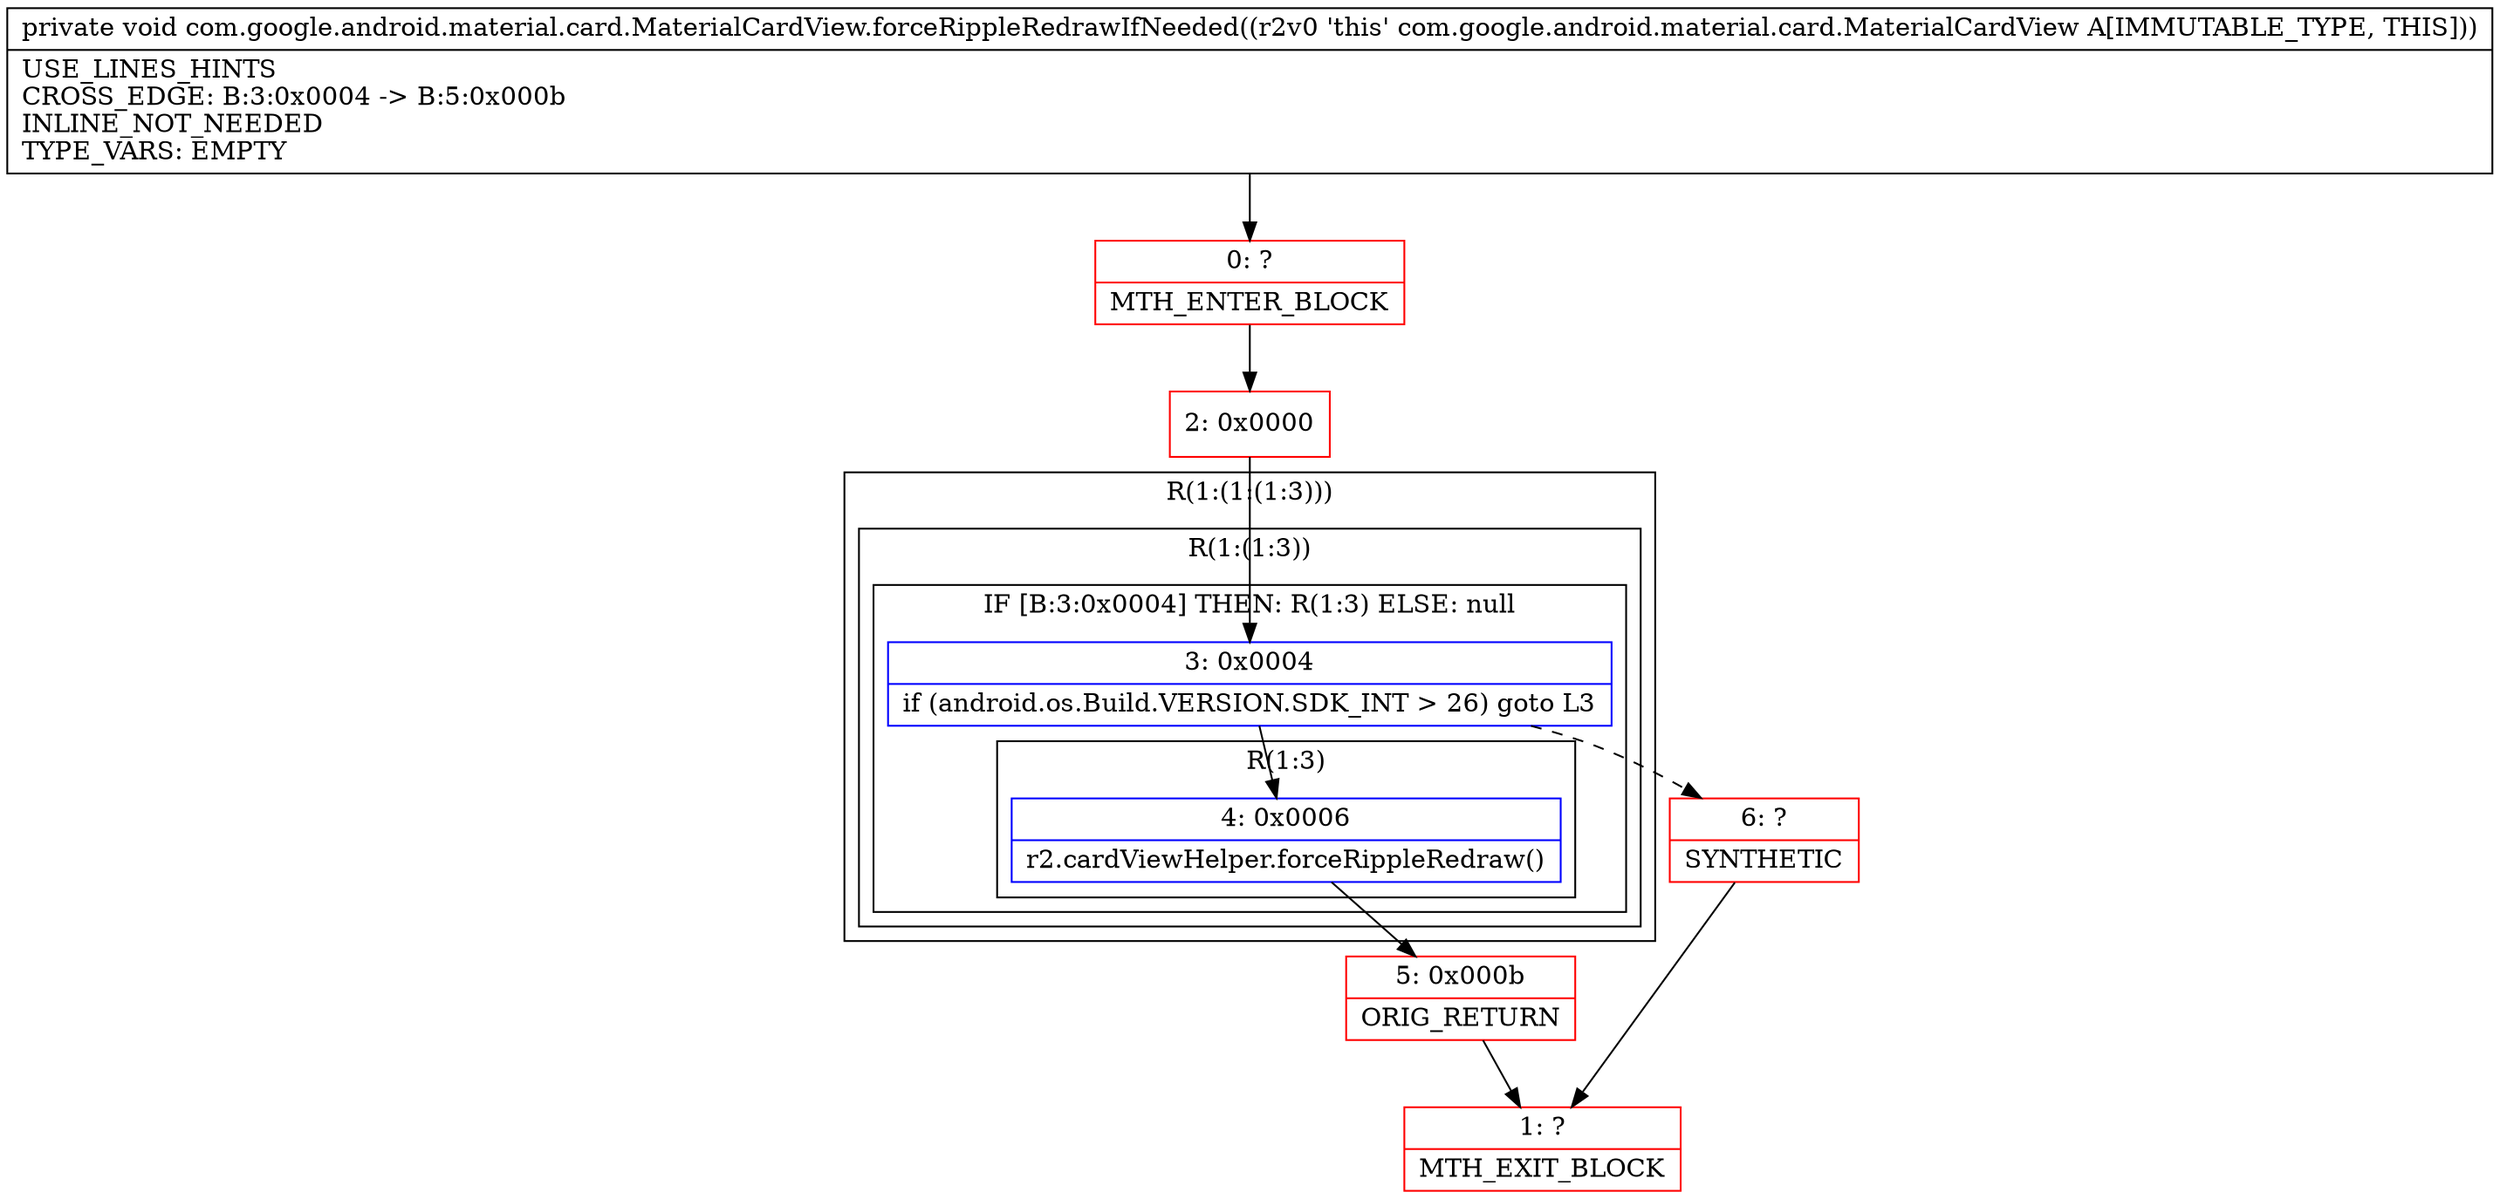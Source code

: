 digraph "CFG forcom.google.android.material.card.MaterialCardView.forceRippleRedrawIfNeeded()V" {
subgraph cluster_Region_692269997 {
label = "R(1:(1:(1:3)))";
node [shape=record,color=blue];
subgraph cluster_Region_1437108502 {
label = "R(1:(1:3))";
node [shape=record,color=blue];
subgraph cluster_IfRegion_2014270067 {
label = "IF [B:3:0x0004] THEN: R(1:3) ELSE: null";
node [shape=record,color=blue];
Node_3 [shape=record,label="{3\:\ 0x0004|if (android.os.Build.VERSION.SDK_INT \> 26) goto L3\l}"];
subgraph cluster_Region_59301943 {
label = "R(1:3)";
node [shape=record,color=blue];
Node_4 [shape=record,label="{4\:\ 0x0006|r2.cardViewHelper.forceRippleRedraw()\l}"];
}
}
}
}
Node_0 [shape=record,color=red,label="{0\:\ ?|MTH_ENTER_BLOCK\l}"];
Node_2 [shape=record,color=red,label="{2\:\ 0x0000}"];
Node_5 [shape=record,color=red,label="{5\:\ 0x000b|ORIG_RETURN\l}"];
Node_1 [shape=record,color=red,label="{1\:\ ?|MTH_EXIT_BLOCK\l}"];
Node_6 [shape=record,color=red,label="{6\:\ ?|SYNTHETIC\l}"];
MethodNode[shape=record,label="{private void com.google.android.material.card.MaterialCardView.forceRippleRedrawIfNeeded((r2v0 'this' com.google.android.material.card.MaterialCardView A[IMMUTABLE_TYPE, THIS]))  | USE_LINES_HINTS\lCROSS_EDGE: B:3:0x0004 \-\> B:5:0x000b\lINLINE_NOT_NEEDED\lTYPE_VARS: EMPTY\l}"];
MethodNode -> Node_0;Node_3 -> Node_4;
Node_3 -> Node_6[style=dashed];
Node_4 -> Node_5;
Node_0 -> Node_2;
Node_2 -> Node_3;
Node_5 -> Node_1;
Node_6 -> Node_1;
}

